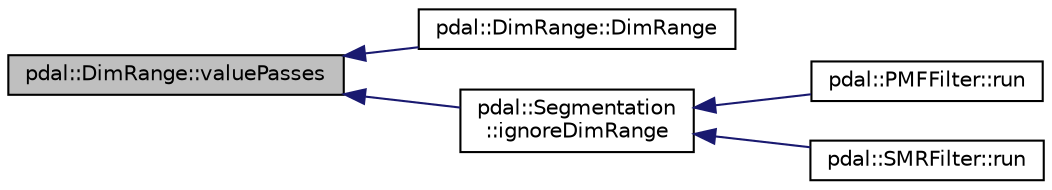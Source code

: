 digraph "pdal::DimRange::valuePasses"
{
  edge [fontname="Helvetica",fontsize="10",labelfontname="Helvetica",labelfontsize="10"];
  node [fontname="Helvetica",fontsize="10",shape=record];
  rankdir="LR";
  Node1 [label="pdal::DimRange::valuePasses",height=0.2,width=0.4,color="black", fillcolor="grey75", style="filled", fontcolor="black"];
  Node1 -> Node2 [dir="back",color="midnightblue",fontsize="10",style="solid",fontname="Helvetica"];
  Node2 [label="pdal::DimRange::DimRange",height=0.2,width=0.4,color="black", fillcolor="white", style="filled",URL="$structpdal_1_1DimRange.html#a643e2ed8901c78ab163cd511c5c07796"];
  Node1 -> Node3 [dir="back",color="midnightblue",fontsize="10",style="solid",fontname="Helvetica"];
  Node3 [label="pdal::Segmentation\l::ignoreDimRange",height=0.2,width=0.4,color="black", fillcolor="white", style="filled",URL="$namespacepdal_1_1Segmentation.html#a15de8d5069f29339cdf7a78679e83344"];
  Node3 -> Node4 [dir="back",color="midnightblue",fontsize="10",style="solid",fontname="Helvetica"];
  Node4 [label="pdal::PMFFilter::run",height=0.2,width=0.4,color="black", fillcolor="white", style="filled",URL="$classpdal_1_1PMFFilter.html#a4763cf7d3da9db5a7d97b116c6e5bcbb"];
  Node3 -> Node5 [dir="back",color="midnightblue",fontsize="10",style="solid",fontname="Helvetica"];
  Node5 [label="pdal::SMRFilter::run",height=0.2,width=0.4,color="black", fillcolor="white", style="filled",URL="$classpdal_1_1SMRFilter.html#ac74c1b3d3c4cc0b22141f6ee392ae972"];
}
